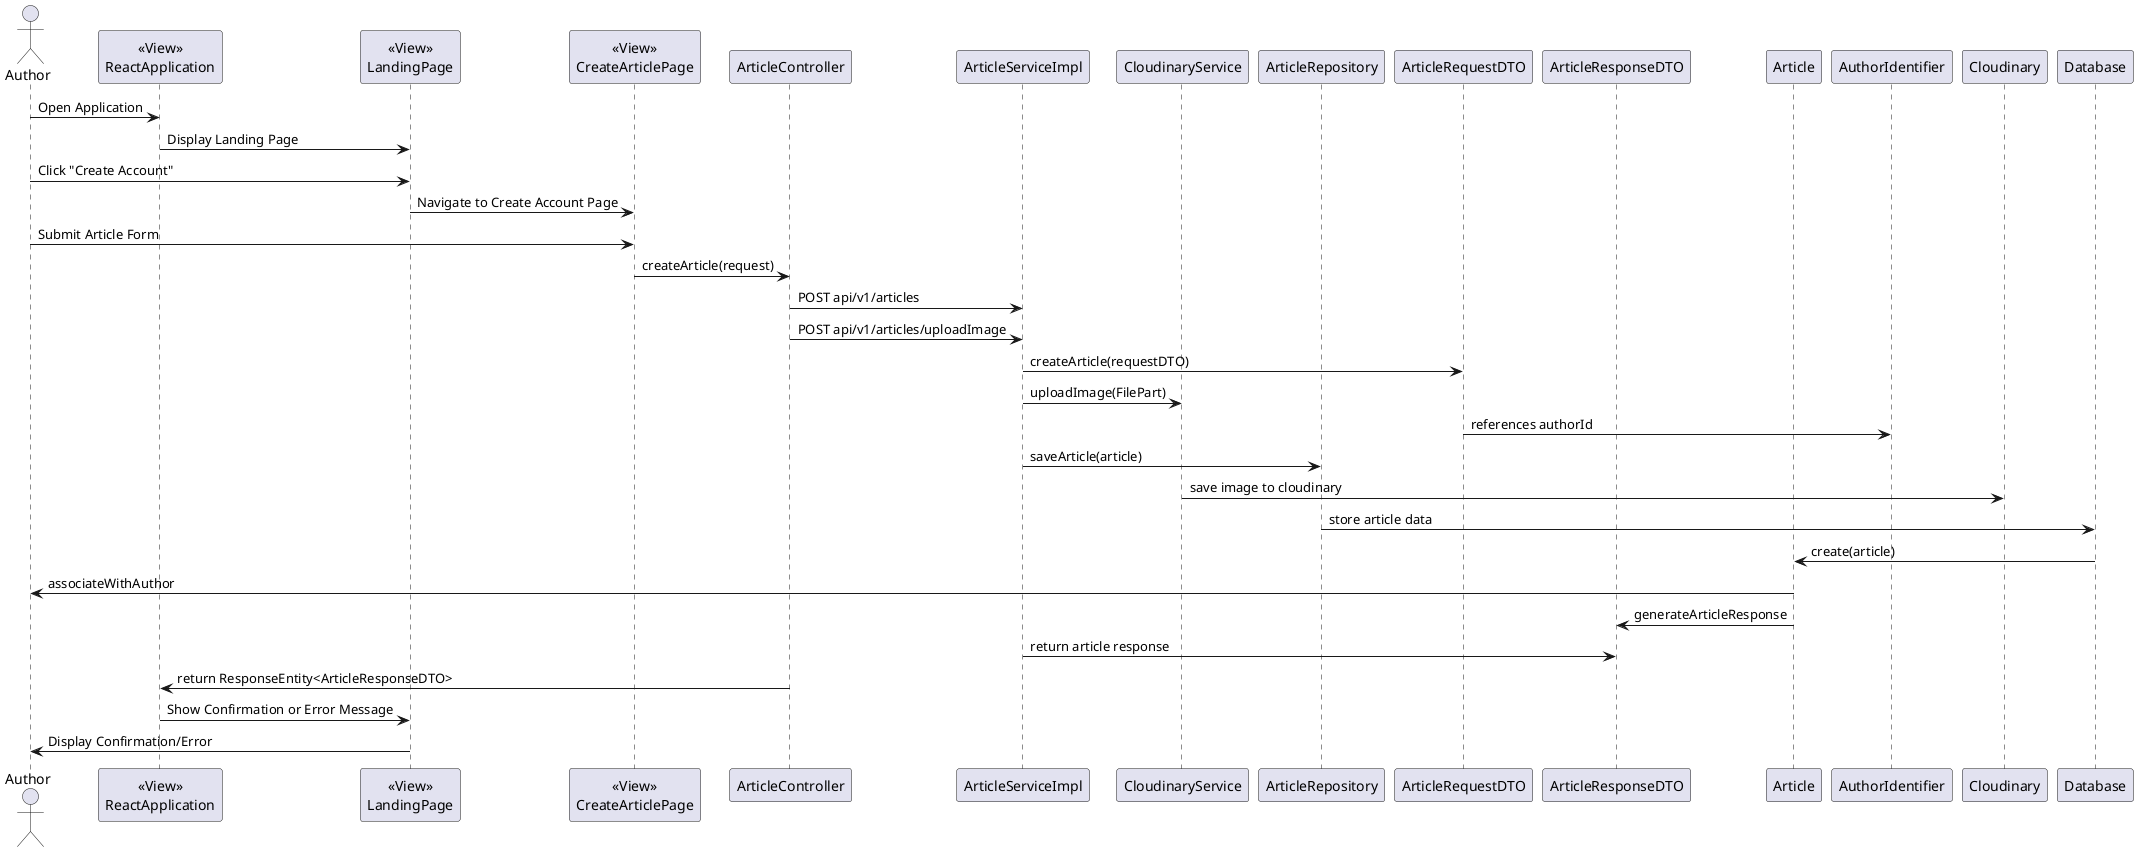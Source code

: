 @startuml

actor Author

participant ReactApplication as "<<View>>\nReactApplication"
participant LandingPage as "<<View>>\nLandingPage"
participant CreateArticlePage as "<<View>>\nCreateArticlePage"
participant "ArticleController" as Controller
participant "ArticleServiceImpl" as ServiceImpl
participant "CloudinaryService" as CloudinaryService
participant "ArticleRepository" as Repository
participant "ArticleRequestDTO" as RequestDTO
participant "ArticleResponseDTO" as ResponseDTO
participant "Article" as Article
participant "AuthorIdentifier" as AuthorId
participant "Cloudinary" as Cloudinary
participant "Database" as DB

Author -> ReactApplication : Open Application
ReactApplication -> LandingPage : Display Landing Page
Author -> LandingPage : Click "Create Account"
LandingPage -> CreateArticlePage : Navigate to Create Account Page
Author -> CreateArticlePage : Submit Article Form

CreateArticlePage -> Controller : createArticle(request)
Controller -> ServiceImpl : POST api/v1/articles
Controller -> ServiceImpl : POST api/v1/articles/uploadImage
ServiceImpl -> RequestDTO : createArticle(requestDTO)
ServiceImpl -> CloudinaryService : uploadImage(FilePart)
RequestDTO -> AuthorId : references authorId
ServiceImpl -> Repository : saveArticle(article)
CloudinaryService -> Cloudinary : save image to cloudinary
Repository -> DB : store article data
DB -> Article : create(article)
Article -> Author : associateWithAuthor
Article -> ResponseDTO : generateArticleResponse
ServiceImpl -> ResponseDTO : return article response
Controller -> ReactApplication : return ResponseEntity<ArticleResponseDTO>
ReactApplication -> LandingPage : Show Confirmation or Error Message
LandingPage -> Author : Display Confirmation/Error

@enduml